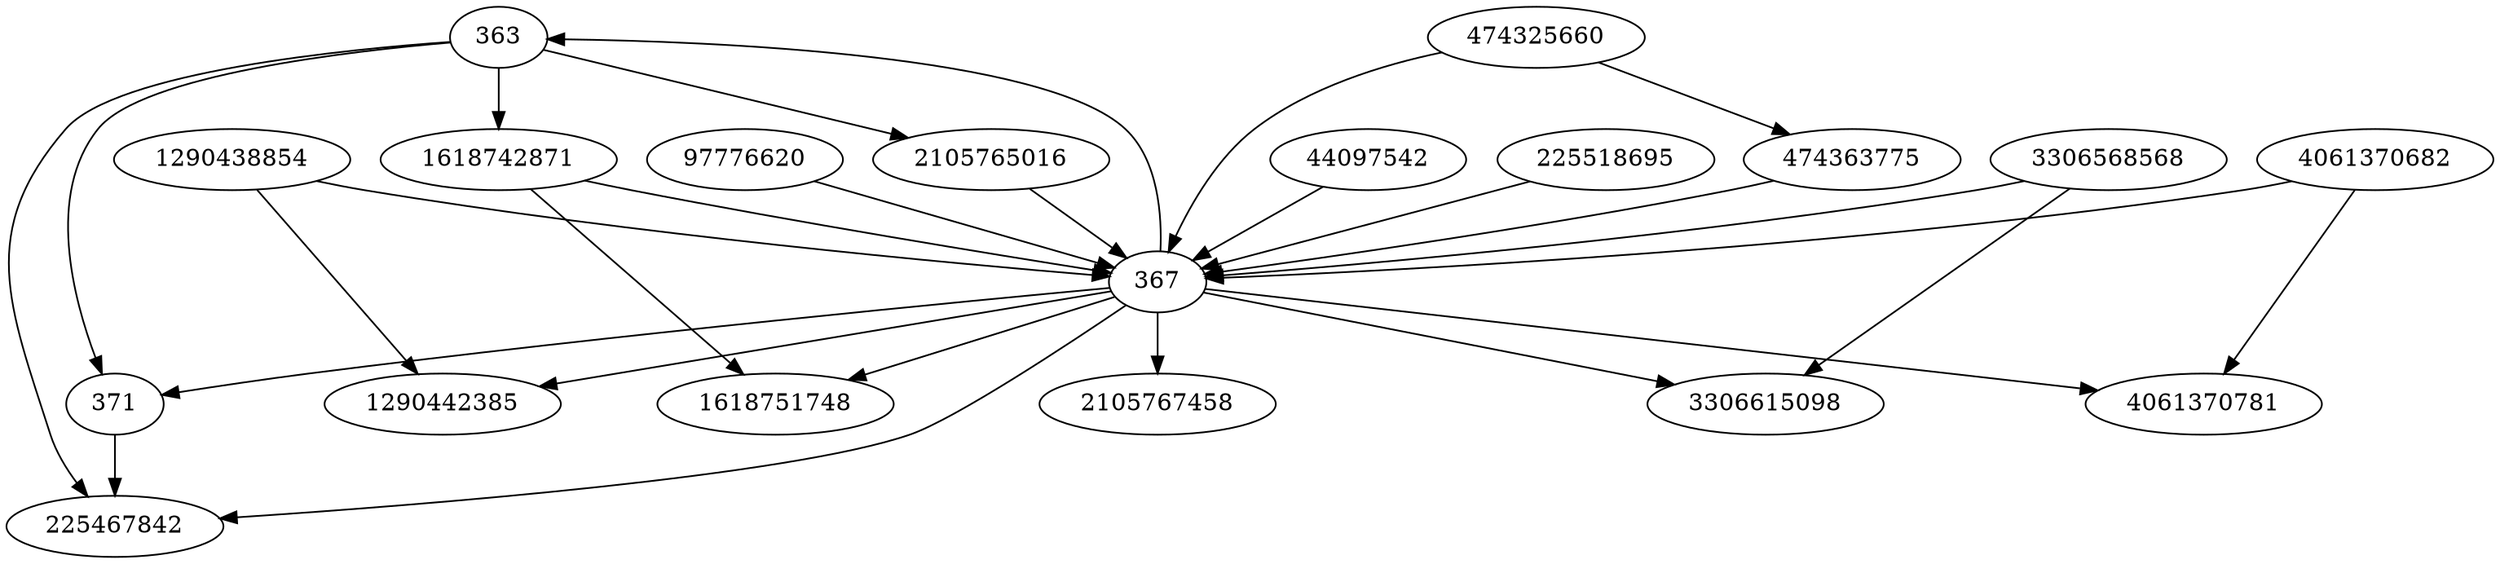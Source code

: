 strict digraph  {
225467842;
2105767458;
1618751748;
44097542;
225518695;
1290438854;
363;
97776620;
4061370682;
367;
1290442385;
371;
1618742871;
3306568568;
3306615098;
474325660;
2105765016;
4061370781;
474363775;
44097542 -> 367;
225518695 -> 367;
1290438854 -> 1290442385;
1290438854 -> 367;
363 -> 371;
363 -> 225467842;
363 -> 1618742871;
363 -> 2105765016;
97776620 -> 367;
4061370682 -> 4061370781;
4061370682 -> 367;
367 -> 371;
367 -> 225467842;
367 -> 3306615098;
367 -> 1618751748;
367 -> 1290442385;
367 -> 363;
367 -> 4061370781;
367 -> 2105767458;
371 -> 225467842;
1618742871 -> 367;
1618742871 -> 1618751748;
3306568568 -> 3306615098;
3306568568 -> 367;
474325660 -> 474363775;
474325660 -> 367;
2105765016 -> 367;
474363775 -> 367;
}
